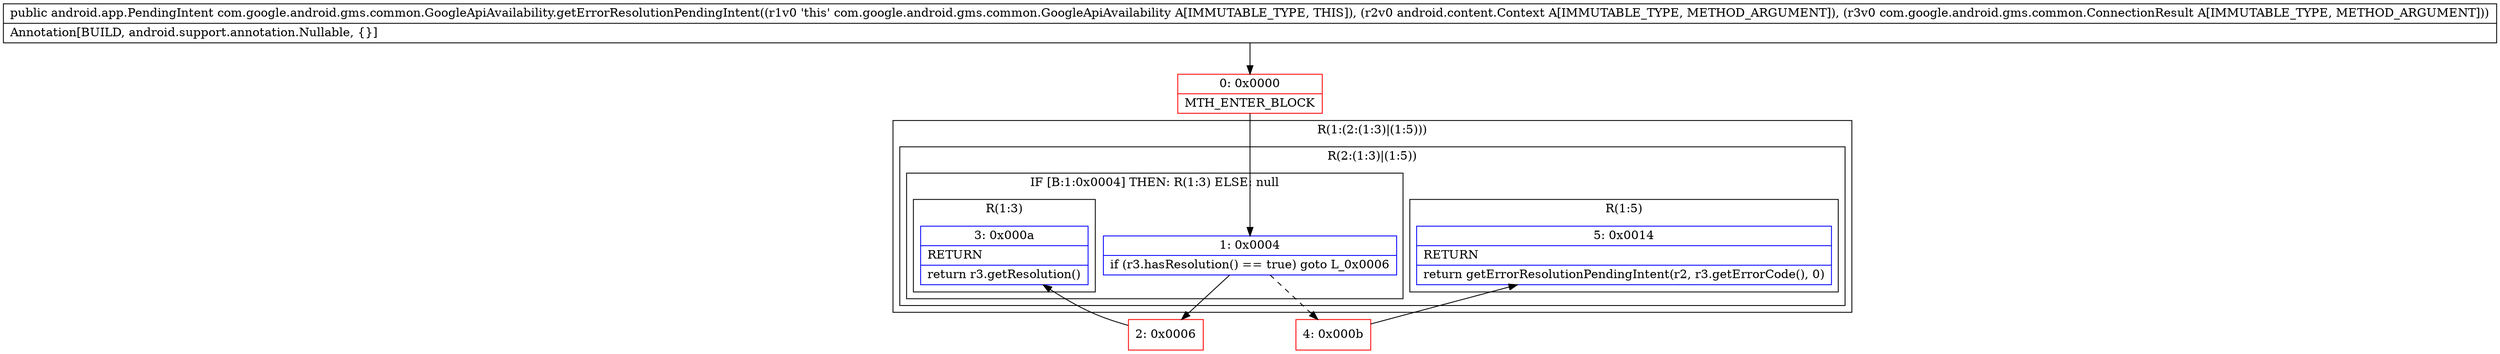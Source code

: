 digraph "CFG forcom.google.android.gms.common.GoogleApiAvailability.getErrorResolutionPendingIntent(Landroid\/content\/Context;Lcom\/google\/android\/gms\/common\/ConnectionResult;)Landroid\/app\/PendingIntent;" {
subgraph cluster_Region_1138480583 {
label = "R(1:(2:(1:3)|(1:5)))";
node [shape=record,color=blue];
subgraph cluster_Region_467807312 {
label = "R(2:(1:3)|(1:5))";
node [shape=record,color=blue];
subgraph cluster_IfRegion_1833243057 {
label = "IF [B:1:0x0004] THEN: R(1:3) ELSE: null";
node [shape=record,color=blue];
Node_1 [shape=record,label="{1\:\ 0x0004|if (r3.hasResolution() == true) goto L_0x0006\l}"];
subgraph cluster_Region_1803611297 {
label = "R(1:3)";
node [shape=record,color=blue];
Node_3 [shape=record,label="{3\:\ 0x000a|RETURN\l|return r3.getResolution()\l}"];
}
}
subgraph cluster_Region_1986554363 {
label = "R(1:5)";
node [shape=record,color=blue];
Node_5 [shape=record,label="{5\:\ 0x0014|RETURN\l|return getErrorResolutionPendingIntent(r2, r3.getErrorCode(), 0)\l}"];
}
}
}
Node_0 [shape=record,color=red,label="{0\:\ 0x0000|MTH_ENTER_BLOCK\l}"];
Node_2 [shape=record,color=red,label="{2\:\ 0x0006}"];
Node_4 [shape=record,color=red,label="{4\:\ 0x000b}"];
MethodNode[shape=record,label="{public android.app.PendingIntent com.google.android.gms.common.GoogleApiAvailability.getErrorResolutionPendingIntent((r1v0 'this' com.google.android.gms.common.GoogleApiAvailability A[IMMUTABLE_TYPE, THIS]), (r2v0 android.content.Context A[IMMUTABLE_TYPE, METHOD_ARGUMENT]), (r3v0 com.google.android.gms.common.ConnectionResult A[IMMUTABLE_TYPE, METHOD_ARGUMENT]))  | Annotation[BUILD, android.support.annotation.Nullable, \{\}]\l}"];
MethodNode -> Node_0;
Node_1 -> Node_2;
Node_1 -> Node_4[style=dashed];
Node_0 -> Node_1;
Node_2 -> Node_3;
Node_4 -> Node_5;
}

